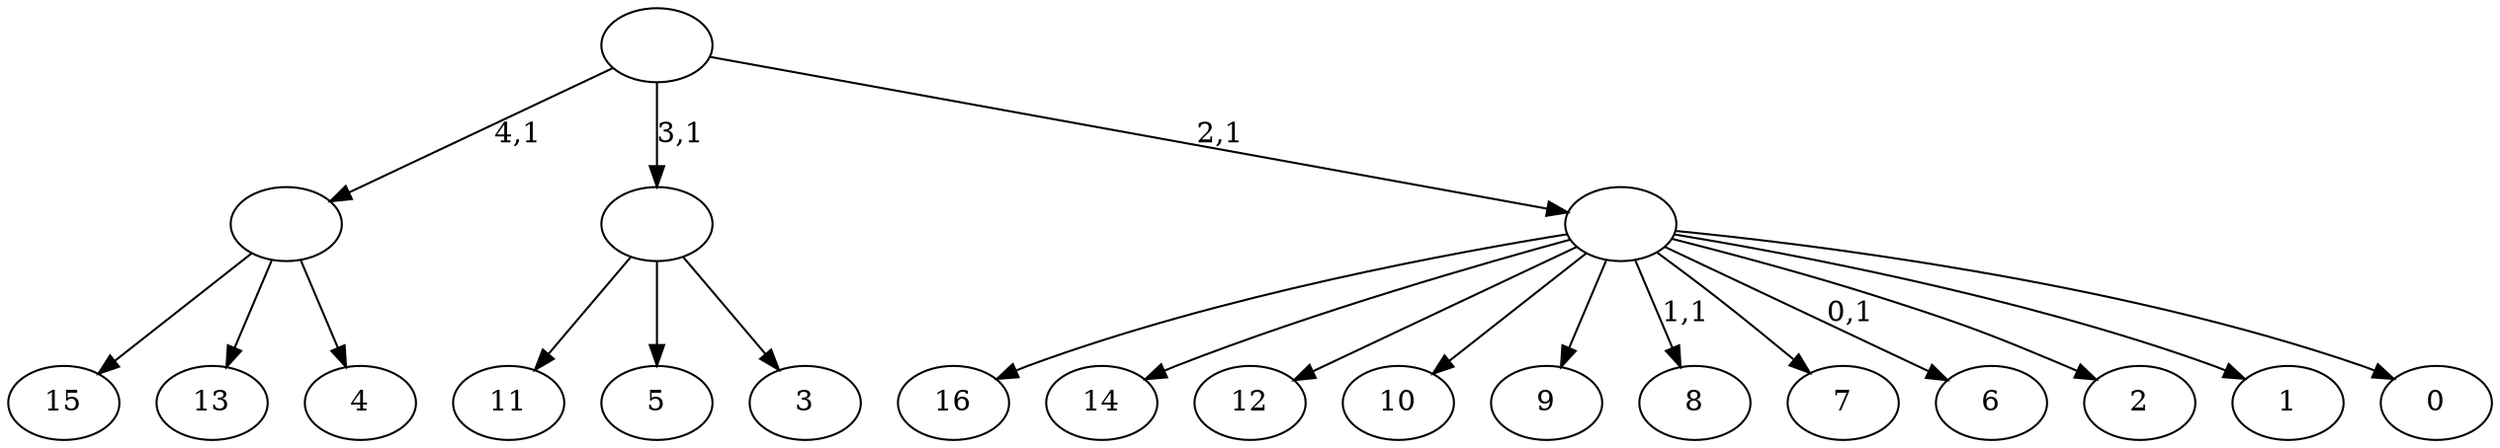 digraph T {
	22 [label="16"]
	21 [label="15"]
	20 [label="14"]
	19 [label="13"]
	18 [label="12"]
	17 [label="11"]
	16 [label="10"]
	15 [label="9"]
	14 [label="8"]
	12 [label="7"]
	11 [label="6"]
	9 [label="5"]
	8 [label="4"]
	7 [label=""]
	6 [label="3"]
	5 [label=""]
	4 [label="2"]
	3 [label="1"]
	2 [label="0"]
	1 [label=""]
	0 [label=""]
	7 -> 21 [label=""]
	7 -> 19 [label=""]
	7 -> 8 [label=""]
	5 -> 17 [label=""]
	5 -> 9 [label=""]
	5 -> 6 [label=""]
	1 -> 11 [label="0,1"]
	1 -> 14 [label="1,1"]
	1 -> 22 [label=""]
	1 -> 20 [label=""]
	1 -> 18 [label=""]
	1 -> 16 [label=""]
	1 -> 15 [label=""]
	1 -> 12 [label=""]
	1 -> 4 [label=""]
	1 -> 3 [label=""]
	1 -> 2 [label=""]
	0 -> 7 [label="4,1"]
	0 -> 5 [label="3,1"]
	0 -> 1 [label="2,1"]
}
